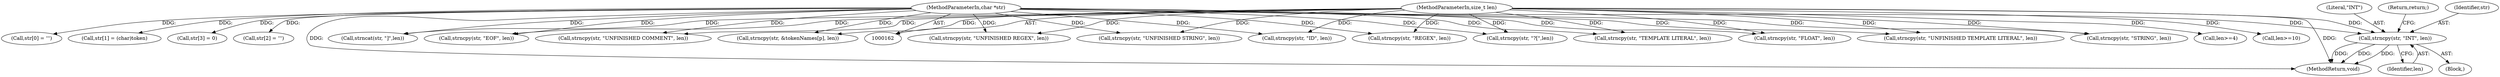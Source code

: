 digraph "0_Espruino_0a7619875bf79877907205f6bee08465b89ff10b_0@API" {
"1000219" [label="(Call,strncpy(str, \"INT\", len))"];
"1000164" [label="(MethodParameterIn,char *str)"];
"1000165" [label="(MethodParameterIn,size_t len)"];
"1000321" [label="(Call,strncpy(str, &tokenNames[p], len))"];
"1000249" [label="(Call,strncpy(str, \"UNFINISHED TEMPLATE LITERAL\", len))"];
"1000180" [label="(Call,str[0] = '\'')"];
"1000222" [label="(Identifier,len)"];
"1000333" [label="(Call,strncpy(str, \"?[\",len))"];
"1000205" [label="(Block,)"];
"1000231" [label="(Call,strncpy(str, \"STRING\", len))"];
"1000177" [label="(Call,len>=4)"];
"1000267" [label="(Call,strncpy(str, \"UNFINISHED COMMENT\", len))"];
"1000213" [label="(Call,strncpy(str, \"ID\", len))"];
"1000221" [label="(Literal,\"INT\")"];
"1000261" [label="(Call,strncpy(str, \"UNFINISHED REGEX\", len))"];
"1000165" [label="(MethodParameterIn,size_t len)"];
"1000243" [label="(Call,strncpy(str, \"TEMPLATE LITERAL\", len))"];
"1000185" [label="(Call,str[1] = (char)token)"];
"1000225" [label="(Call,strncpy(str, \"FLOAT\", len))"];
"1000197" [label="(Call,str[3] = 0)"];
"1000223" [label="(Return,return;)"];
"1000220" [label="(Identifier,str)"];
"1000344" [label="(Call,strncat(str, \"]\",len))"];
"1000207" [label="(Call,strncpy(str, \"EOF\", len))"];
"1000192" [label="(Call,str[2] = '\'')"];
"1000330" [label="(Call,len>=10)"];
"1000348" [label="(MethodReturn,void)"];
"1000237" [label="(Call,strncpy(str, \"UNFINISHED STRING\", len))"];
"1000219" [label="(Call,strncpy(str, \"INT\", len))"];
"1000164" [label="(MethodParameterIn,char *str)"];
"1000255" [label="(Call,strncpy(str, \"REGEX\", len))"];
"1000219" -> "1000205"  [label="AST: "];
"1000219" -> "1000222"  [label="CFG: "];
"1000220" -> "1000219"  [label="AST: "];
"1000221" -> "1000219"  [label="AST: "];
"1000222" -> "1000219"  [label="AST: "];
"1000223" -> "1000219"  [label="CFG: "];
"1000219" -> "1000348"  [label="DDG: "];
"1000219" -> "1000348"  [label="DDG: "];
"1000219" -> "1000348"  [label="DDG: "];
"1000164" -> "1000219"  [label="DDG: "];
"1000165" -> "1000219"  [label="DDG: "];
"1000164" -> "1000162"  [label="AST: "];
"1000164" -> "1000348"  [label="DDG: "];
"1000164" -> "1000180"  [label="DDG: "];
"1000164" -> "1000185"  [label="DDG: "];
"1000164" -> "1000192"  [label="DDG: "];
"1000164" -> "1000197"  [label="DDG: "];
"1000164" -> "1000207"  [label="DDG: "];
"1000164" -> "1000213"  [label="DDG: "];
"1000164" -> "1000225"  [label="DDG: "];
"1000164" -> "1000231"  [label="DDG: "];
"1000164" -> "1000237"  [label="DDG: "];
"1000164" -> "1000243"  [label="DDG: "];
"1000164" -> "1000249"  [label="DDG: "];
"1000164" -> "1000255"  [label="DDG: "];
"1000164" -> "1000261"  [label="DDG: "];
"1000164" -> "1000267"  [label="DDG: "];
"1000164" -> "1000321"  [label="DDG: "];
"1000164" -> "1000333"  [label="DDG: "];
"1000164" -> "1000344"  [label="DDG: "];
"1000165" -> "1000162"  [label="AST: "];
"1000165" -> "1000348"  [label="DDG: "];
"1000165" -> "1000177"  [label="DDG: "];
"1000165" -> "1000207"  [label="DDG: "];
"1000165" -> "1000213"  [label="DDG: "];
"1000165" -> "1000225"  [label="DDG: "];
"1000165" -> "1000231"  [label="DDG: "];
"1000165" -> "1000237"  [label="DDG: "];
"1000165" -> "1000243"  [label="DDG: "];
"1000165" -> "1000249"  [label="DDG: "];
"1000165" -> "1000255"  [label="DDG: "];
"1000165" -> "1000261"  [label="DDG: "];
"1000165" -> "1000267"  [label="DDG: "];
"1000165" -> "1000321"  [label="DDG: "];
"1000165" -> "1000330"  [label="DDG: "];
"1000165" -> "1000333"  [label="DDG: "];
"1000165" -> "1000344"  [label="DDG: "];
}
